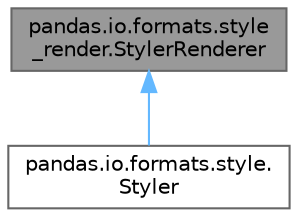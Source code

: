 digraph "pandas.io.formats.style_render.StylerRenderer"
{
 // LATEX_PDF_SIZE
  bgcolor="transparent";
  edge [fontname=Helvetica,fontsize=10,labelfontname=Helvetica,labelfontsize=10];
  node [fontname=Helvetica,fontsize=10,shape=box,height=0.2,width=0.4];
  Node1 [id="Node000001",label="pandas.io.formats.style\l_render.StylerRenderer",height=0.2,width=0.4,color="gray40", fillcolor="grey60", style="filled", fontcolor="black",tooltip=" "];
  Node1 -> Node2 [id="edge1_Node000001_Node000002",dir="back",color="steelblue1",style="solid",tooltip=" "];
  Node2 [id="Node000002",label="pandas.io.formats.style.\lStyler",height=0.2,width=0.4,color="gray40", fillcolor="white", style="filled",URL="$d2/d78/classpandas_1_1io_1_1formats_1_1style_1_1Styler.html",tooltip=" "];
}
